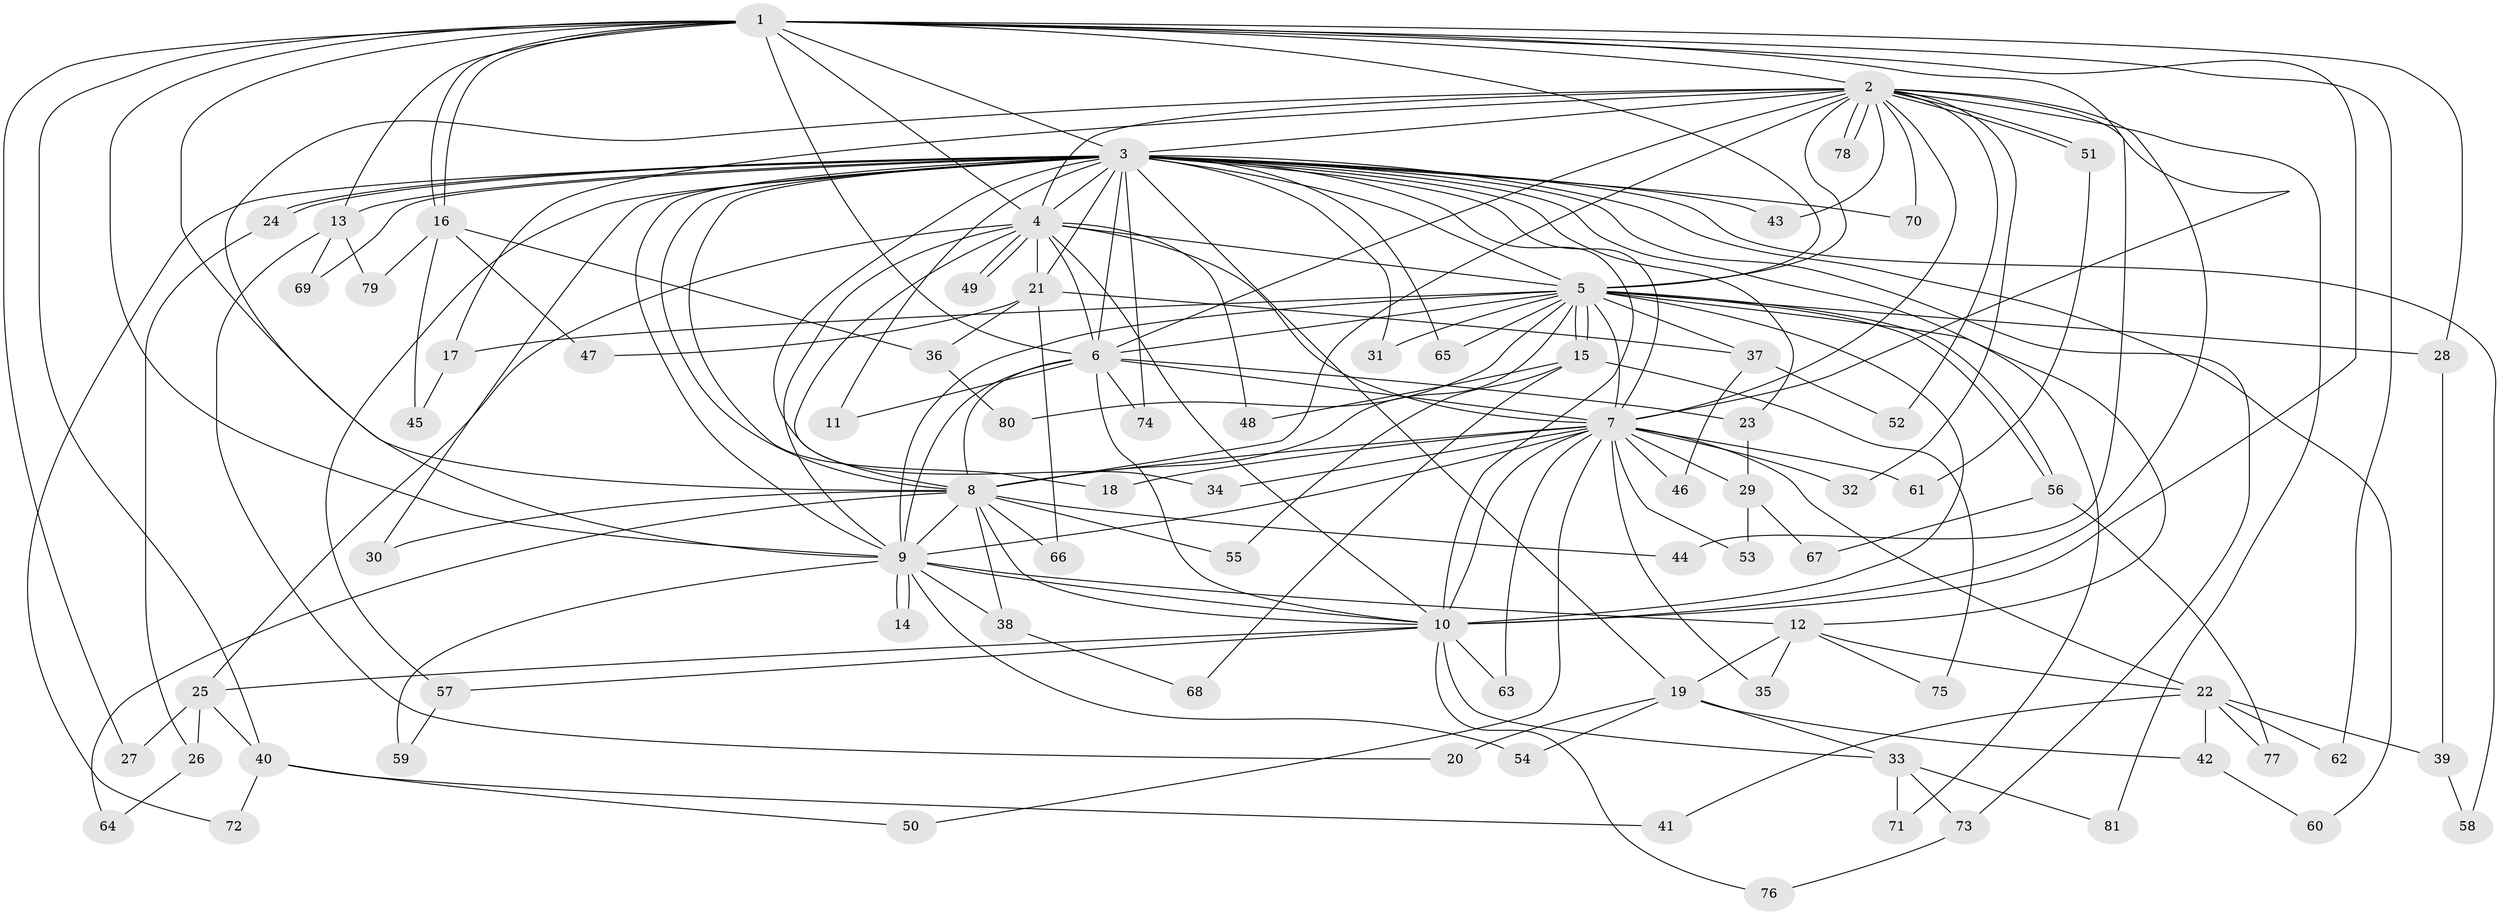 // Generated by graph-tools (version 1.1) at 2025/13/03/09/25 04:13:57]
// undirected, 81 vertices, 187 edges
graph export_dot {
graph [start="1"]
  node [color=gray90,style=filled];
  1;
  2;
  3;
  4;
  5;
  6;
  7;
  8;
  9;
  10;
  11;
  12;
  13;
  14;
  15;
  16;
  17;
  18;
  19;
  20;
  21;
  22;
  23;
  24;
  25;
  26;
  27;
  28;
  29;
  30;
  31;
  32;
  33;
  34;
  35;
  36;
  37;
  38;
  39;
  40;
  41;
  42;
  43;
  44;
  45;
  46;
  47;
  48;
  49;
  50;
  51;
  52;
  53;
  54;
  55;
  56;
  57;
  58;
  59;
  60;
  61;
  62;
  63;
  64;
  65;
  66;
  67;
  68;
  69;
  70;
  71;
  72;
  73;
  74;
  75;
  76;
  77;
  78;
  79;
  80;
  81;
  1 -- 2;
  1 -- 3;
  1 -- 4;
  1 -- 5;
  1 -- 6;
  1 -- 7;
  1 -- 8;
  1 -- 9;
  1 -- 10;
  1 -- 13;
  1 -- 16;
  1 -- 16;
  1 -- 27;
  1 -- 28;
  1 -- 40;
  1 -- 62;
  2 -- 3;
  2 -- 4;
  2 -- 5;
  2 -- 6;
  2 -- 7;
  2 -- 8;
  2 -- 9;
  2 -- 10;
  2 -- 17;
  2 -- 32;
  2 -- 43;
  2 -- 44;
  2 -- 51;
  2 -- 51;
  2 -- 52;
  2 -- 70;
  2 -- 78;
  2 -- 78;
  2 -- 81;
  3 -- 4;
  3 -- 5;
  3 -- 6;
  3 -- 7;
  3 -- 8;
  3 -- 9;
  3 -- 10;
  3 -- 11;
  3 -- 12;
  3 -- 13;
  3 -- 18;
  3 -- 19;
  3 -- 21;
  3 -- 23;
  3 -- 24;
  3 -- 24;
  3 -- 30;
  3 -- 31;
  3 -- 34;
  3 -- 43;
  3 -- 57;
  3 -- 58;
  3 -- 60;
  3 -- 65;
  3 -- 69;
  3 -- 70;
  3 -- 72;
  3 -- 73;
  3 -- 74;
  4 -- 5;
  4 -- 6;
  4 -- 7;
  4 -- 8;
  4 -- 9;
  4 -- 10;
  4 -- 21;
  4 -- 25;
  4 -- 48;
  4 -- 49;
  4 -- 49;
  5 -- 6;
  5 -- 7;
  5 -- 8;
  5 -- 9;
  5 -- 10;
  5 -- 15;
  5 -- 15;
  5 -- 17;
  5 -- 28;
  5 -- 31;
  5 -- 37;
  5 -- 56;
  5 -- 56;
  5 -- 65;
  5 -- 71;
  5 -- 80;
  6 -- 7;
  6 -- 8;
  6 -- 9;
  6 -- 10;
  6 -- 11;
  6 -- 23;
  6 -- 74;
  7 -- 8;
  7 -- 9;
  7 -- 10;
  7 -- 18;
  7 -- 22;
  7 -- 29;
  7 -- 32;
  7 -- 34;
  7 -- 35;
  7 -- 46;
  7 -- 50;
  7 -- 53;
  7 -- 61;
  7 -- 63;
  8 -- 9;
  8 -- 10;
  8 -- 30;
  8 -- 38;
  8 -- 44;
  8 -- 55;
  8 -- 64;
  8 -- 66;
  9 -- 10;
  9 -- 12;
  9 -- 14;
  9 -- 14;
  9 -- 38;
  9 -- 54;
  9 -- 59;
  10 -- 25;
  10 -- 33;
  10 -- 57;
  10 -- 63;
  10 -- 76;
  12 -- 19;
  12 -- 22;
  12 -- 35;
  12 -- 75;
  13 -- 20;
  13 -- 69;
  13 -- 79;
  15 -- 48;
  15 -- 55;
  15 -- 68;
  15 -- 75;
  16 -- 36;
  16 -- 45;
  16 -- 47;
  16 -- 79;
  17 -- 45;
  19 -- 20;
  19 -- 33;
  19 -- 42;
  19 -- 54;
  21 -- 36;
  21 -- 37;
  21 -- 47;
  21 -- 66;
  22 -- 39;
  22 -- 41;
  22 -- 42;
  22 -- 62;
  22 -- 77;
  23 -- 29;
  24 -- 26;
  25 -- 26;
  25 -- 27;
  25 -- 40;
  26 -- 64;
  28 -- 39;
  29 -- 53;
  29 -- 67;
  33 -- 71;
  33 -- 73;
  33 -- 81;
  36 -- 80;
  37 -- 46;
  37 -- 52;
  38 -- 68;
  39 -- 58;
  40 -- 41;
  40 -- 50;
  40 -- 72;
  42 -- 60;
  51 -- 61;
  56 -- 67;
  56 -- 77;
  57 -- 59;
  73 -- 76;
}
